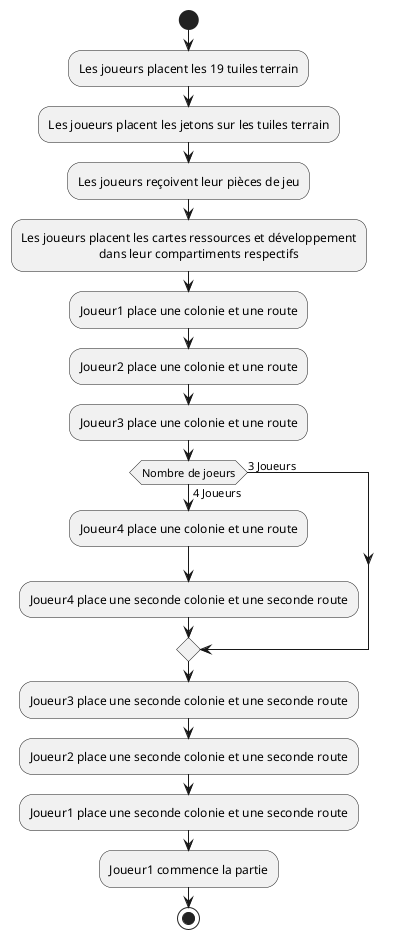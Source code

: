 @startuml
'https://plantuml.com/activity-diagram-beta

start
:Les joueurs placent les 19 tuiles terrain;
:Les joueurs placent les jetons sur les tuiles terrain;
:Les joueurs reçoivent leur pièces de jeu;
:Les joueurs placent les cartes ressources et développement
                         dans leur compartiments respectifs;

:Joueur1 place une colonie et une route;
:Joueur2 place une colonie et une route;
:Joueur3 place une colonie et une route;
if(Nombre de joeurs) then(4 Joueurs)
:Joueur4 place une colonie et une route;
:Joueur4 place une seconde colonie et une seconde route;
else(3 Joueurs)
endif

:Joueur3 place une seconde colonie et une seconde route;
:Joueur2 place une seconde colonie et une seconde route;
:Joueur1 place une seconde colonie et une seconde route;

:Joueur1 commence la partie;

stop;




@enduml
